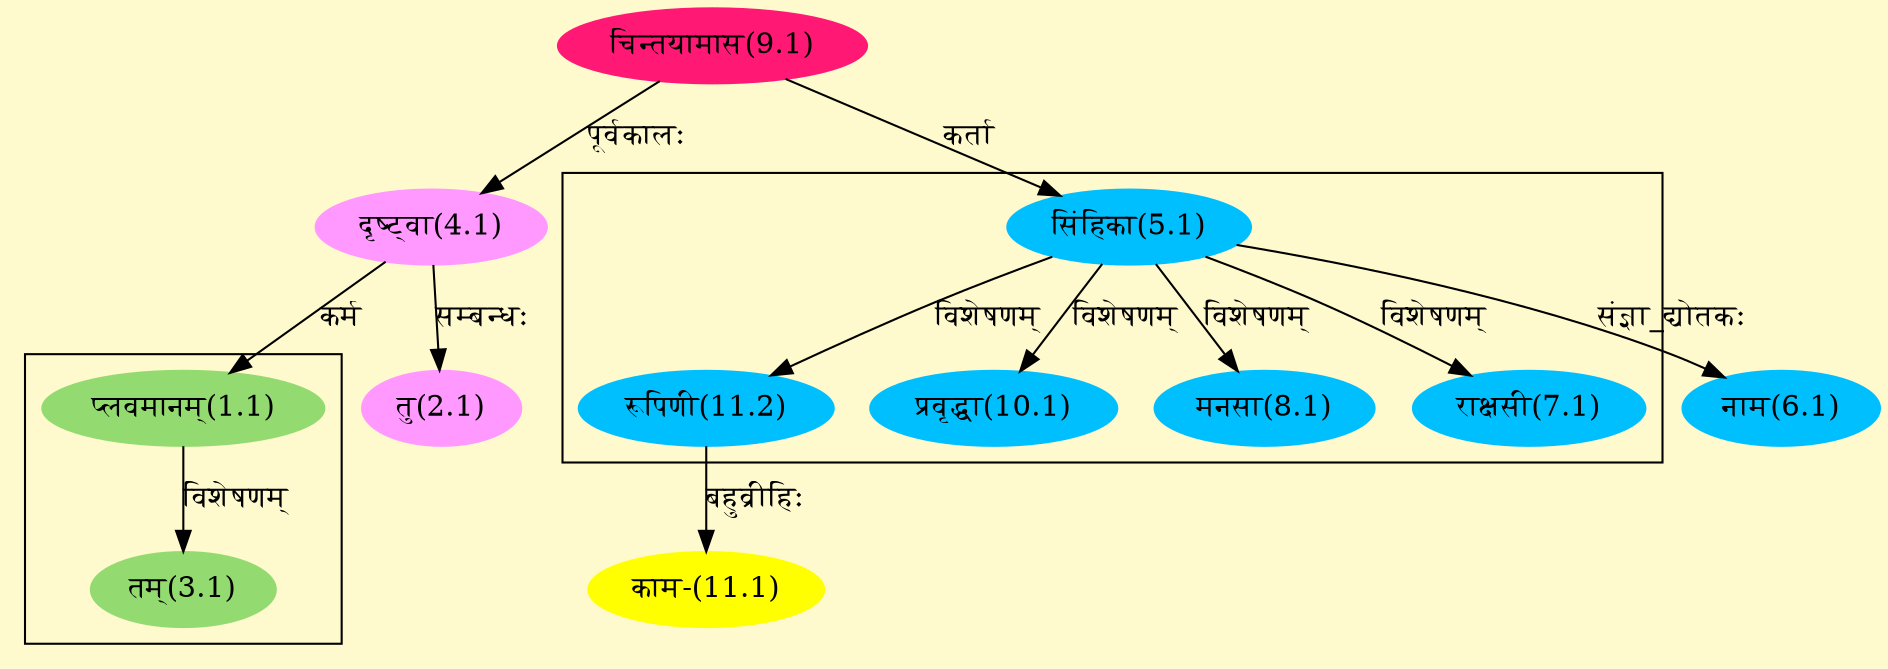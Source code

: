 digraph G{
rankdir=BT;
 compound=true;
 bgcolor="lemonchiffon1";

subgraph cluster_1{
Node3_1 [style=filled, color="#93DB70" label = "तम्(3.1)"]
Node1_1 [style=filled, color="#93DB70" label = "प्लवमानम्(1.1)"]

}

subgraph cluster_2{
Node7_1 [style=filled, color="#00BFFF" label = "राक्षसी(7.1)"]
Node5_1 [style=filled, color="#00BFFF" label = "सिंहिका(5.1)"]
Node8_1 [style=filled, color="#00BFFF" label = "मनसा(8.1)"]
Node10_1 [style=filled, color="#00BFFF" label = "प्रवृद्धा(10.1)"]
Node11_2 [style=filled, color="#00BFFF" label = "रूपिणी(11.2)"]

}
Node1_1 [style=filled, color="#93DB70" label = "प्लवमानम्(1.1)"]
Node4_1 [style=filled, color="#FF99FF" label = "दृष्ट्वा(4.1)"]
Node2_1 [style=filled, color="#FF99FF" label = "तु(2.1)"]
Node9_1 [style=filled, color="#FF1975" label = "चिन्तयामास(9.1)"]
Node5_1 [style=filled, color="#00BFFF" label = "सिंहिका(5.1)"]
Node6_1 [style=filled, color="#00BFFF" label = "नाम(6.1)"]
Node [style=filled, color="" label = "()"]
Node11_1 [style=filled, color="#FFFF00" label = "काम-(11.1)"]
Node11_2 [style=filled, color="#00BFFF" label = "रूपिणी(11.2)"]
/* Start of Relations section */

Node1_1 -> Node4_1 [  label="कर्म"  dir="back" ]
Node2_1 -> Node4_1 [  label="सम्बन्धः"  dir="back" ]
Node3_1 -> Node1_1 [  label="विशेषणम्"  dir="back" ]
Node4_1 -> Node9_1 [  label="पूर्वकालः"  dir="back" ]
Node5_1 -> Node9_1 [  label="कर्ता"  dir="back" ]
Node6_1 -> Node5_1 [  label="संज्ञा_द्योतकः"  dir="back" ]
Node7_1 -> Node5_1 [  label="विशेषणम्"  dir="back" ]
Node8_1 -> Node5_1 [  label="विशेषणम्"  dir="back" ]
Node10_1 -> Node5_1 [  label="विशेषणम्"  dir="back" ]
Node11_1 -> Node11_2 [  label="बहुव्रीहिः"  dir="back" ]
Node11_2 -> Node5_1 [  label="विशेषणम्"  dir="back" ]
}
